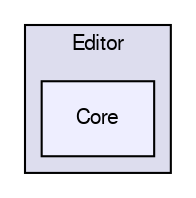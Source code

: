 digraph "Core" {
  compound=true
  node [ fontsize="10", fontname="FreeSans"];
  edge [ labelfontsize="10", labelfontname="FreeSans"];
  subgraph clusterdir_42a5bda08c2c26b37ae7721088889282 {
    graph [ bgcolor="#ddddee", pencolor="black", label="Editor" fontname="FreeSans", fontsize="10", URL="dir_42a5bda08c2c26b37ae7721088889282.html"]
  dir_3ee4bc42ef51307bc00043d11324dcd4 [shape=box, label="Core", style="filled", fillcolor="#eeeeff", pencolor="black", URL="dir_3ee4bc42ef51307bc00043d11324dcd4.html"];
  }
}
